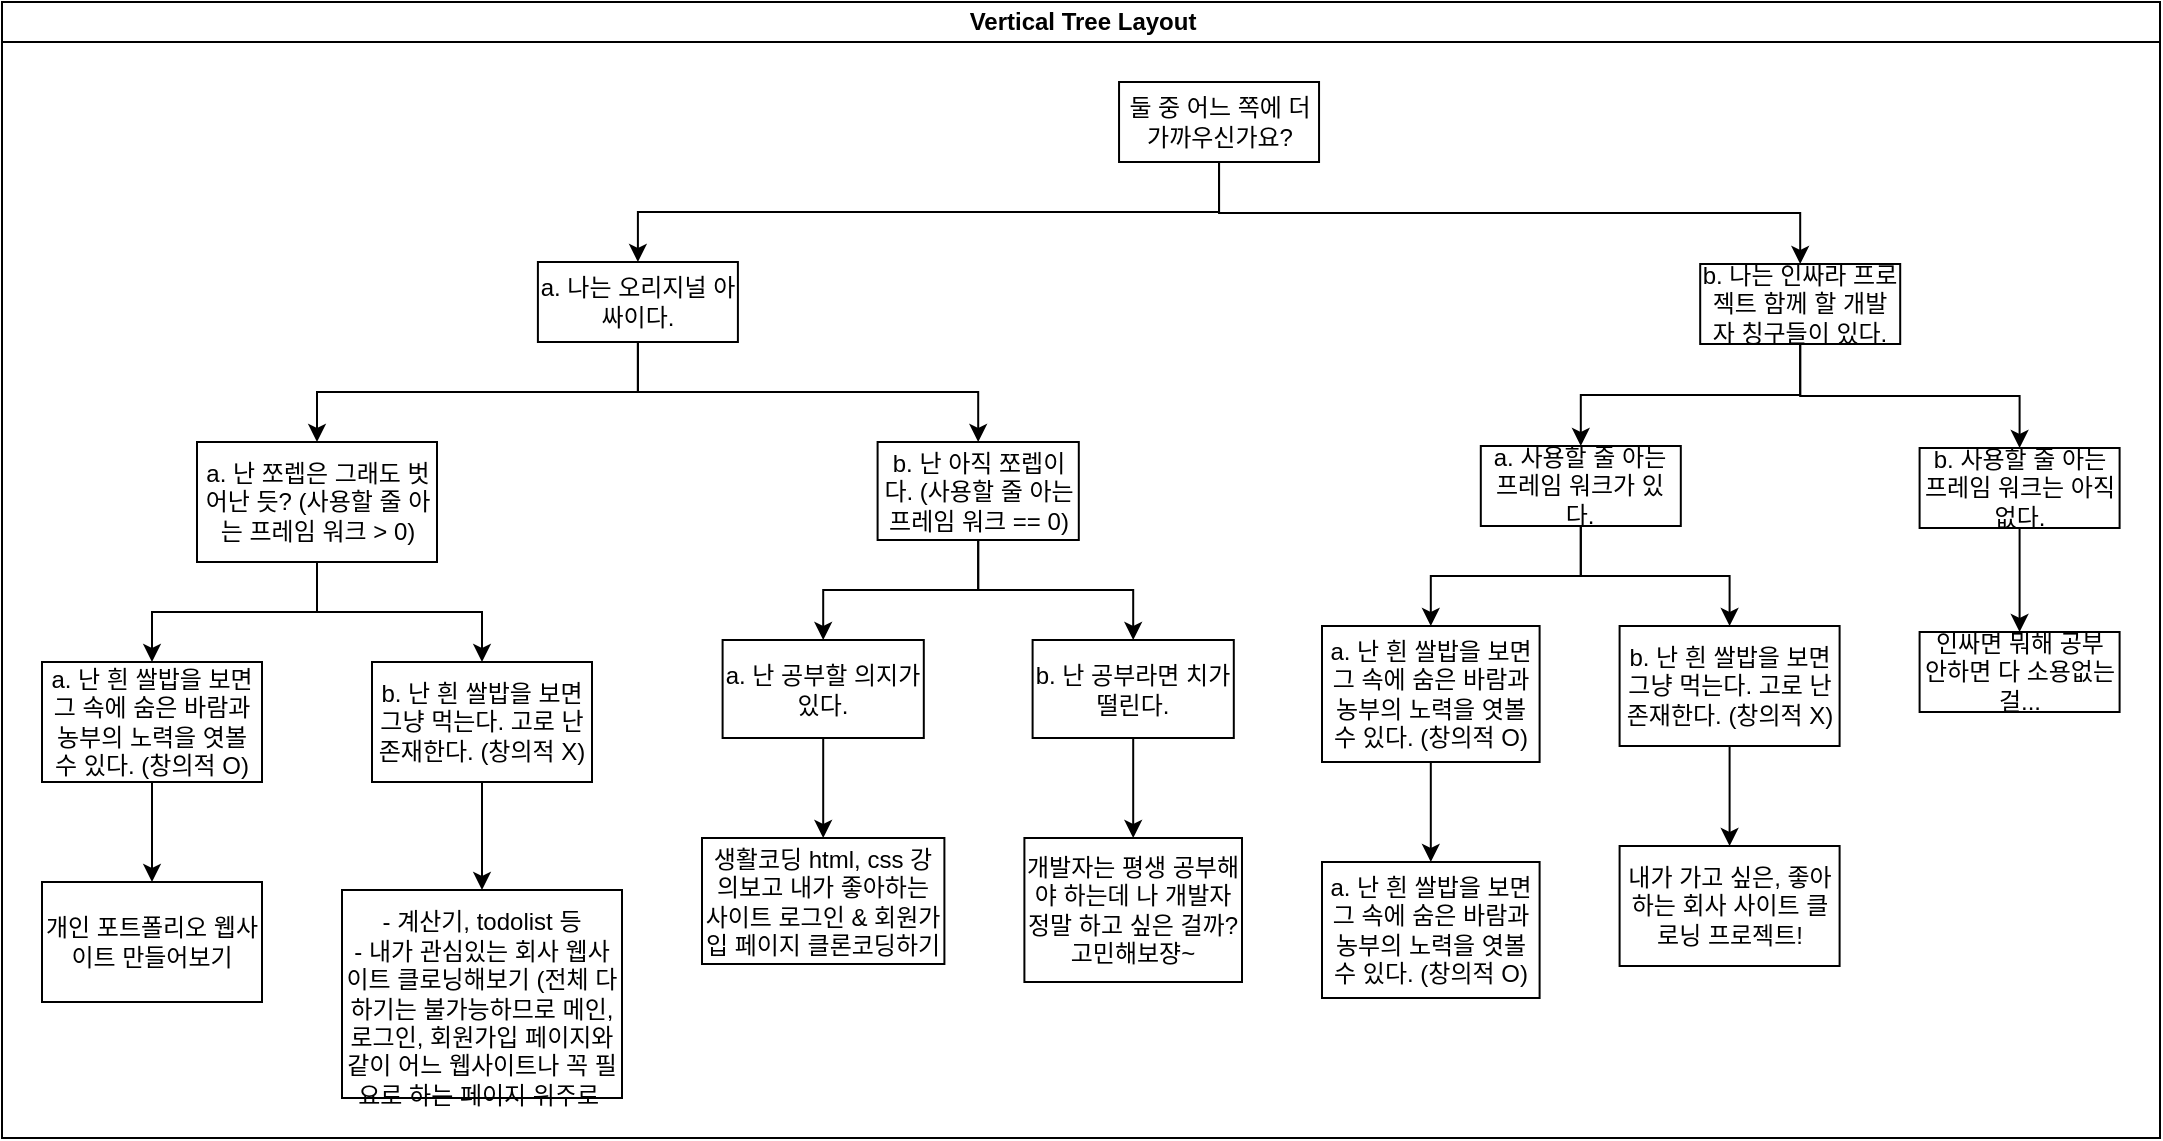 <mxfile version="14.2.4" type="embed">
    <diagram id="2l-lKPs4-SLX0_9qPT9Y" name="Page-1">
        <mxGraphModel dx="937" dy="566" grid="1" gridSize="10" guides="1" tooltips="1" connect="1" arrows="1" fold="1" page="1" pageScale="1" pageWidth="850" pageHeight="1100" math="0" shadow="0">
            <root>
                <mxCell id="0"/>
                <mxCell id="1" parent="0"/>
                <mxCell id="2" value="Vertical Tree Layout" style="swimlane;html=1;startSize=20;horizontal=1;childLayout=treeLayout;horizontalTree=0;resizable=0;containerType=tree;" parent="1" vertex="1">
                    <mxGeometry x="30" y="40" width="1079" height="568" as="geometry"/>
                </mxCell>
                <mxCell id="3" value="둘 중 어느 쪽에 더 가까우신가요?" style="whiteSpace=wrap;html=1;" parent="2" vertex="1">
                    <mxGeometry x="558.525" y="40" width="100" height="40" as="geometry"/>
                </mxCell>
                <mxCell id="4" value="a. 나는 오리지널 아싸이다." style="whiteSpace=wrap;html=1;" parent="2" vertex="1">
                    <mxGeometry x="267.95" y="130" width="100" height="40" as="geometry"/>
                </mxCell>
                <mxCell id="5" value="" style="edgeStyle=elbowEdgeStyle;elbow=vertical;html=1;rounded=0;" parent="2" source="3" target="4" edge="1">
                    <mxGeometry relative="1" as="geometry"/>
                </mxCell>
                <mxCell id="6" value="b. 나는 인싸라 프로젝트 함께 할 개발자 칭구들이 있다." style="whiteSpace=wrap;html=1;" parent="2" vertex="1">
                    <mxGeometry x="849.1" y="131" width="100" height="40" as="geometry"/>
                </mxCell>
                <mxCell id="7" value="" style="edgeStyle=elbowEdgeStyle;elbow=vertical;html=1;rounded=0;" parent="2" source="3" target="6" edge="1">
                    <mxGeometry relative="1" as="geometry"/>
                </mxCell>
                <mxCell id="10" value="" style="edgeStyle=elbowEdgeStyle;elbow=vertical;html=1;rounded=0;" parent="2" source="4" target="11" edge="1">
                    <mxGeometry relative="1" as="geometry">
                        <mxPoint x="-1345.69" y="110" as="sourcePoint"/>
                    </mxGeometry>
                </mxCell>
                <mxCell id="11" value="a. 난 쪼렙은 그래도 벗어난 듯? (사용할 줄 아는 프레임 워크 &amp;gt; 0)" style="whiteSpace=wrap;html=1;" parent="2" vertex="1">
                    <mxGeometry x="97.5" y="220" width="120" height="60" as="geometry"/>
                </mxCell>
                <mxCell id="12" value="" style="edgeStyle=elbowEdgeStyle;elbow=vertical;html=1;rounded=0;" parent="2" source="4" target="13" edge="1">
                    <mxGeometry relative="1" as="geometry">
                        <mxPoint x="-1345.69" y="110" as="sourcePoint"/>
                    </mxGeometry>
                </mxCell>
                <mxCell id="13" value="b. 난 아직 쪼렙이다. (사용할 줄 아는 프레임 워크 == 0)" style="whiteSpace=wrap;html=1;" parent="2" vertex="1">
                    <mxGeometry x="437.8" y="220" width="100.6" height="49" as="geometry"/>
                </mxCell>
                <mxCell id="14" value="" style="edgeStyle=elbowEdgeStyle;elbow=vertical;html=1;rounded=0;" parent="2" source="6" target="15" edge="1">
                    <mxGeometry relative="1" as="geometry">
                        <mxPoint x="-1176.29" y="110" as="sourcePoint"/>
                    </mxGeometry>
                </mxCell>
                <mxCell id="15" value="a. 사용할 줄 아는 프레임 워크가 있다." style="whiteSpace=wrap;html=1;" parent="2" vertex="1">
                    <mxGeometry x="739.4" y="222" width="100" height="40" as="geometry"/>
                </mxCell>
                <mxCell id="17" value="" style="edgeStyle=elbowEdgeStyle;elbow=vertical;html=1;rounded=0;" parent="2" source="6" target="18" edge="1">
                    <mxGeometry relative="1" as="geometry">
                        <mxPoint x="-1176.29" y="110" as="sourcePoint"/>
                    </mxGeometry>
                </mxCell>
                <mxCell id="18" value="b. 사용할 줄 아는 프레임 워크는 아직 없다." style="whiteSpace=wrap;html=1;" parent="2" vertex="1">
                    <mxGeometry x="958.8" y="223" width="100" height="40" as="geometry"/>
                </mxCell>
                <mxCell id="19" value="" style="edgeStyle=elbowEdgeStyle;elbow=vertical;html=1;rounded=0;" parent="2" target="20" edge="1">
                    <mxGeometry relative="1" as="geometry">
                        <mxPoint x="463.825" y="435.128" as="sourcePoint"/>
                    </mxGeometry>
                </mxCell>
                <mxCell id="20" value="생활코딩 html, css 강의보고 내가 좋아하는 사이트 로그인 &amp;amp; 회원가입 페이지 클론코딩하기" style="whiteSpace=wrap;html=1;" parent="2" vertex="1">
                    <mxGeometry x="350" y="418" width="121.2" height="63" as="geometry"/>
                </mxCell>
                <mxCell id="21" value="" style="edgeStyle=elbowEdgeStyle;elbow=vertical;html=1;rounded=0;" parent="2" source="11" target="22" edge="1">
                    <mxGeometry relative="1" as="geometry">
                        <mxPoint x="-1272.544" y="200" as="sourcePoint"/>
                    </mxGeometry>
                </mxCell>
                <mxCell id="22" value="a. 난 흰 쌀밥을 보면 그 속에 숨은 바람과 농부의 노력을 엿볼 수 있다. (창의적 O)" style="whiteSpace=wrap;html=1;" parent="2" vertex="1">
                    <mxGeometry x="20" y="330" width="110" height="60" as="geometry"/>
                </mxCell>
                <mxCell id="23" value="" style="edgeStyle=elbowEdgeStyle;elbow=vertical;html=1;rounded=0;" parent="2" source="11" target="24" edge="1">
                    <mxGeometry relative="1" as="geometry">
                        <mxPoint x="-1273.18" y="200" as="sourcePoint"/>
                    </mxGeometry>
                </mxCell>
                <mxCell id="24" value="b. 난 흰 쌀밥을 보면 그냥 먹는다. 고로 난 존재한다. (창의적 X)" style="whiteSpace=wrap;html=1;" parent="2" vertex="1">
                    <mxGeometry x="185" y="330" width="110" height="60" as="geometry"/>
                </mxCell>
                <mxCell id="25" value="" style="edgeStyle=elbowEdgeStyle;elbow=vertical;html=1;rounded=0;" parent="2" source="18" target="26" edge="1">
                    <mxGeometry relative="1" as="geometry">
                        <mxPoint x="-714.71" y="211" as="sourcePoint"/>
                    </mxGeometry>
                </mxCell>
                <mxCell id="26" value="인싸면 뭐해 공부 안하면 다 소용없는 걸..." style="whiteSpace=wrap;html=1;" parent="2" vertex="1">
                    <mxGeometry x="958.8" y="315" width="100" height="40" as="geometry"/>
                </mxCell>
                <mxCell id="27" value="" style="edgeStyle=elbowEdgeStyle;elbow=vertical;html=1;rounded=0;" parent="2" source="15" target="28" edge="1">
                    <mxGeometry relative="1" as="geometry">
                        <mxPoint x="-714.71" y="211" as="sourcePoint"/>
                    </mxGeometry>
                </mxCell>
                <mxCell id="28" value="a. 난 흰 쌀밥을 보면 그 속에 숨은 바람과 농부의 노력을 엿볼 수 있다. (창의적 O)" style="whiteSpace=wrap;html=1;" parent="2" vertex="1">
                    <mxGeometry x="660.0" y="312" width="108.8" height="68" as="geometry"/>
                </mxCell>
                <mxCell id="29" value="" style="edgeStyle=elbowEdgeStyle;elbow=vertical;html=1;rounded=0;" parent="2" source="15" target="30" edge="1">
                    <mxGeometry relative="1" as="geometry">
                        <mxPoint x="-713.65" y="211" as="sourcePoint"/>
                    </mxGeometry>
                </mxCell>
                <mxCell id="30" value="b. 난 흰 쌀밥을 보면 그냥 먹는다. 고로 난 존재한다. (창의적 X)" style="whiteSpace=wrap;html=1;" parent="2" vertex="1">
                    <mxGeometry x="808.8" y="312" width="110" height="60" as="geometry"/>
                </mxCell>
                <mxCell id="32" value="" style="edgeStyle=elbowEdgeStyle;elbow=vertical;html=1;rounded=0;" parent="2" source="30" target="33" edge="1">
                    <mxGeometry relative="1" as="geometry">
                        <mxPoint x="-348.05" y="302" as="sourcePoint"/>
                    </mxGeometry>
                </mxCell>
                <mxCell id="33" value="내가 가고 싶은, 좋아하는 회사 사이트 클로닝 프로젝트!" style="whiteSpace=wrap;html=1;" parent="2" vertex="1">
                    <mxGeometry x="808.8" y="422" width="110" height="60" as="geometry"/>
                </mxCell>
                <mxCell id="34" value="" style="edgeStyle=elbowEdgeStyle;elbow=vertical;html=1;rounded=0;" parent="2" source="13" target="35" edge="1">
                    <mxGeometry relative="1" as="geometry">
                        <mxPoint x="-695.775" y="210" as="sourcePoint"/>
                    </mxGeometry>
                </mxCell>
                <mxCell id="38" style="edgeStyle=orthogonalEdgeStyle;rounded=0;orthogonalLoop=1;jettySize=auto;html=1;" parent="2" source="35" target="20" edge="1">
                    <mxGeometry relative="1" as="geometry"/>
                </mxCell>
                <mxCell id="35" value="a. 난 공부할 의지가 있다." style="whiteSpace=wrap;html=1;" parent="2" vertex="1">
                    <mxGeometry x="360.3" y="319" width="100.6" height="49" as="geometry"/>
                </mxCell>
                <mxCell id="36" value="" style="edgeStyle=elbowEdgeStyle;elbow=vertical;html=1;rounded=0;" parent="2" source="13" target="37" edge="1">
                    <mxGeometry relative="1" as="geometry">
                        <mxPoint x="-240.25" y="210" as="sourcePoint"/>
                    </mxGeometry>
                </mxCell>
                <mxCell id="37" value="b. 난 공부라면 치가 떨린다." style="whiteSpace=wrap;html=1;" parent="2" vertex="1">
                    <mxGeometry x="515.3" y="319" width="100.6" height="49" as="geometry"/>
                </mxCell>
                <mxCell id="39" value="" style="edgeStyle=elbowEdgeStyle;elbow=vertical;html=1;rounded=0;" edge="1" target="40" source="37" parent="2">
                    <mxGeometry relative="1" as="geometry">
                        <mxPoint x="515.295" y="309" as="sourcePoint"/>
                    </mxGeometry>
                </mxCell>
                <mxCell id="40" value="개발자는 평생 공부해야 하는데 나 개발자 정말 하고 싶은 걸까? 고민해보쟝~" style="whiteSpace=wrap;html=1;" vertex="1" parent="2">
                    <mxGeometry x="511.2" y="418" width="108.8" height="72" as="geometry"/>
                </mxCell>
                <mxCell id="41" value="" style="edgeStyle=elbowEdgeStyle;elbow=vertical;html=1;rounded=0;" edge="1" target="42" source="24" parent="2">
                    <mxGeometry relative="1" as="geometry">
                        <mxPoint x="204.375" y="320" as="sourcePoint"/>
                    </mxGeometry>
                </mxCell>
                <mxCell id="42" value="&lt;br&gt;- 계산기, todolist 등&lt;br&gt;- 내가 관심있는 회사 웹사이트 클로닝해보기 (전체 다 하기는 불가능하므로 메인, 로그인, 회원가입 페이지와 같이 어느 웹사이트나 꼭 필요로 하는 페이지 위주로&amp;nbsp;" style="whiteSpace=wrap;html=1;" vertex="1" parent="2">
                    <mxGeometry x="170" y="444" width="140" height="104" as="geometry"/>
                </mxCell>
                <mxCell id="43" value="" style="edgeStyle=elbowEdgeStyle;elbow=vertical;html=1;rounded=0;" edge="1" target="44" source="22" parent="2">
                    <mxGeometry relative="1" as="geometry">
                        <mxPoint x="204.375" y="320" as="sourcePoint"/>
                    </mxGeometry>
                </mxCell>
                <mxCell id="44" value="개인 포트폴리오 웹사이트 만들어보기" style="whiteSpace=wrap;html=1;" vertex="1" parent="2">
                    <mxGeometry x="20" y="440" width="110" height="60" as="geometry"/>
                </mxCell>
                <mxCell id="46" value="" style="edgeStyle=elbowEdgeStyle;elbow=vertical;html=1;rounded=0;" edge="1" target="47" source="28" parent="2">
                    <mxGeometry relative="1" as="geometry">
                        <mxPoint x="819.4" y="302" as="sourcePoint"/>
                    </mxGeometry>
                </mxCell>
                <mxCell id="47" value="a. 난 흰 쌀밥을 보면 그 속에 숨은 바람과 농부의 노력을 엿볼 수 있다. (창의적 O)" style="whiteSpace=wrap;html=1;" vertex="1" parent="2">
                    <mxGeometry x="660.0" y="430" width="108.8" height="68" as="geometry"/>
                </mxCell>
            </root>
        </mxGraphModel>
    </diagram>
</mxfile>